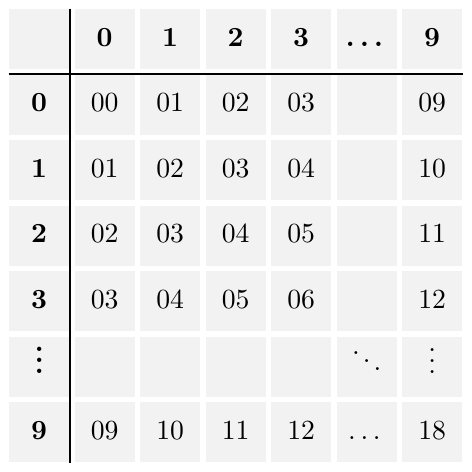 \documentclass[tikz]{standalone}
\usepackage{algorithm2e}
\usepackage{amsmath}
\usepackage{amsfonts}
\usetikzlibrary{positioning, matrix, shapes, arrows.meta, calc}
\begin{document}
        \begin{tikzpicture}
  \matrix[
  matrix of nodes,
  nodes in empty cells,
  row sep=2pt,
  column sep=2pt,
  nodes={text centered, text width=1.5em, text height=1em, text depth=0.5em, fill=black!05, align=center},
  row 1/.style={font=\bfseries},
  column 1/.style={font=\bfseries}
  ] (grid) {
             & 0  & 1  & 2  & 3  & \ldots   & 9  \\
           0 & 00 & 01 & 02 & 03 &          & 09 \\
           1 & 01 & 02 & 03 & 04 &          & 10 \\
  2          & 02 & 03 & 04 & 05 &          & 11 \\
  3          & 03 & 04 & 05 & 06 &          & 12 \\
  \vdots     &    &    &    &    & $\ddots$ & \vdots   \\
  9          & 09 & 10 & 11 & 12 & \ldots   & 18 \\
  };

  \draw[thick] (grid-2-1.north west) -- (grid-2-7.north east) {};
  \draw[thick] (grid-1-1.north east) -- (grid-7-1.south east) {};
\end{tikzpicture}
\end{document}